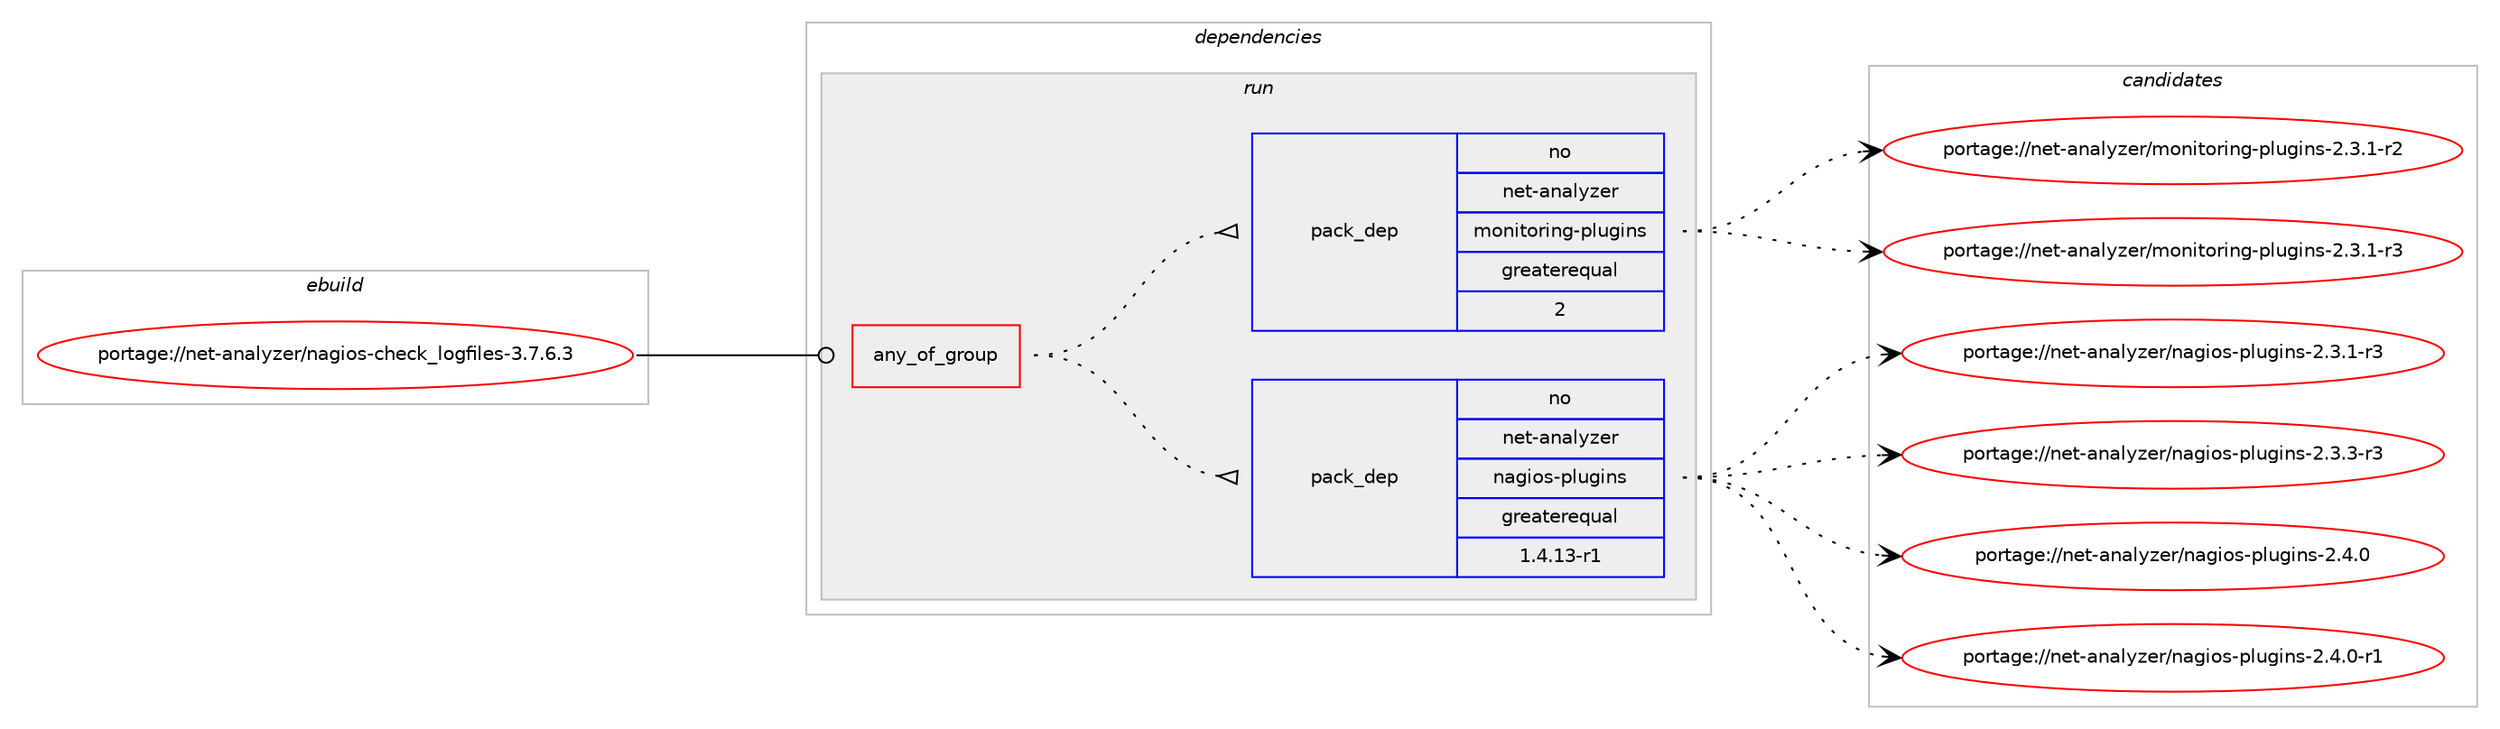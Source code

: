 digraph prolog {

# *************
# Graph options
# *************

newrank=true;
concentrate=true;
compound=true;
graph [rankdir=LR,fontname=Helvetica,fontsize=10,ranksep=1.5];#, ranksep=2.5, nodesep=0.2];
edge  [arrowhead=vee];
node  [fontname=Helvetica,fontsize=10];

# **********
# The ebuild
# **********

subgraph cluster_leftcol {
color=gray;
rank=same;
label=<<i>ebuild</i>>;
id [label="portage://net-analyzer/nagios-check_logfiles-3.7.6.3", color=red, width=4, href="../net-analyzer/nagios-check_logfiles-3.7.6.3.svg"];
}

# ****************
# The dependencies
# ****************

subgraph cluster_midcol {
color=gray;
label=<<i>dependencies</i>>;
subgraph cluster_compile {
fillcolor="#eeeeee";
style=filled;
label=<<i>compile</i>>;
}
subgraph cluster_compileandrun {
fillcolor="#eeeeee";
style=filled;
label=<<i>compile and run</i>>;
}
subgraph cluster_run {
fillcolor="#eeeeee";
style=filled;
label=<<i>run</i>>;
subgraph any1 {
dependency3 [label=<<TABLE BORDER="0" CELLBORDER="1" CELLSPACING="0" CELLPADDING="4"><TR><TD CELLPADDING="10">any_of_group</TD></TR></TABLE>>, shape=none, color=red];subgraph pack1 {
dependency4 [label=<<TABLE BORDER="0" CELLBORDER="1" CELLSPACING="0" CELLPADDING="4" WIDTH="220"><TR><TD ROWSPAN="6" CELLPADDING="30">pack_dep</TD></TR><TR><TD WIDTH="110">no</TD></TR><TR><TD>net-analyzer</TD></TR><TR><TD>nagios-plugins</TD></TR><TR><TD>greaterequal</TD></TR><TR><TD>1.4.13-r1</TD></TR></TABLE>>, shape=none, color=blue];
}
dependency3:e -> dependency4:w [weight=20,style="dotted",arrowhead="oinv"];
subgraph pack2 {
dependency5 [label=<<TABLE BORDER="0" CELLBORDER="1" CELLSPACING="0" CELLPADDING="4" WIDTH="220"><TR><TD ROWSPAN="6" CELLPADDING="30">pack_dep</TD></TR><TR><TD WIDTH="110">no</TD></TR><TR><TD>net-analyzer</TD></TR><TR><TD>monitoring-plugins</TD></TR><TR><TD>greaterequal</TD></TR><TR><TD>2</TD></TR></TABLE>>, shape=none, color=blue];
}
dependency3:e -> dependency5:w [weight=20,style="dotted",arrowhead="oinv"];
}
id:e -> dependency3:w [weight=20,style="solid",arrowhead="odot"];
}
}

# **************
# The candidates
# **************

subgraph cluster_choices {
rank=same;
color=gray;
label=<<i>candidates</i>>;

subgraph choice1 {
color=black;
nodesep=1;
choice1101011164597110971081211221011144711097103105111115451121081171031051101154550465146494511451 [label="portage://net-analyzer/nagios-plugins-2.3.1-r3", color=red, width=4,href="../net-analyzer/nagios-plugins-2.3.1-r3.svg"];
choice1101011164597110971081211221011144711097103105111115451121081171031051101154550465146514511451 [label="portage://net-analyzer/nagios-plugins-2.3.3-r3", color=red, width=4,href="../net-analyzer/nagios-plugins-2.3.3-r3.svg"];
choice110101116459711097108121122101114471109710310511111545112108117103105110115455046524648 [label="portage://net-analyzer/nagios-plugins-2.4.0", color=red, width=4,href="../net-analyzer/nagios-plugins-2.4.0.svg"];
choice1101011164597110971081211221011144711097103105111115451121081171031051101154550465246484511449 [label="portage://net-analyzer/nagios-plugins-2.4.0-r1", color=red, width=4,href="../net-analyzer/nagios-plugins-2.4.0-r1.svg"];
dependency4:e -> choice1101011164597110971081211221011144711097103105111115451121081171031051101154550465146494511451:w [style=dotted,weight="100"];
dependency4:e -> choice1101011164597110971081211221011144711097103105111115451121081171031051101154550465146514511451:w [style=dotted,weight="100"];
dependency4:e -> choice110101116459711097108121122101114471109710310511111545112108117103105110115455046524648:w [style=dotted,weight="100"];
dependency4:e -> choice1101011164597110971081211221011144711097103105111115451121081171031051101154550465246484511449:w [style=dotted,weight="100"];
}
subgraph choice2 {
color=black;
nodesep=1;
choice11010111645971109710812112210111447109111110105116111114105110103451121081171031051101154550465146494511450 [label="portage://net-analyzer/monitoring-plugins-2.3.1-r2", color=red, width=4,href="../net-analyzer/monitoring-plugins-2.3.1-r2.svg"];
choice11010111645971109710812112210111447109111110105116111114105110103451121081171031051101154550465146494511451 [label="portage://net-analyzer/monitoring-plugins-2.3.1-r3", color=red, width=4,href="../net-analyzer/monitoring-plugins-2.3.1-r3.svg"];
dependency5:e -> choice11010111645971109710812112210111447109111110105116111114105110103451121081171031051101154550465146494511450:w [style=dotted,weight="100"];
dependency5:e -> choice11010111645971109710812112210111447109111110105116111114105110103451121081171031051101154550465146494511451:w [style=dotted,weight="100"];
}
}

}
